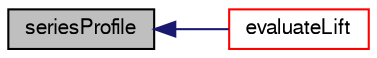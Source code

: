 digraph "seriesProfile"
{
  bgcolor="transparent";
  edge [fontname="FreeSans",fontsize="10",labelfontname="FreeSans",labelfontsize="10"];
  node [fontname="FreeSans",fontsize="10",shape=record];
  rankdir="LR";
  Node303 [label="seriesProfile",height=0.2,width=0.4,color="black", fillcolor="grey75", style="filled", fontcolor="black"];
  Node303 -> Node304 [dir="back",color="midnightblue",fontsize="10",style="solid",fontname="FreeSans"];
  Node304 [label="evaluateLift",height=0.2,width=0.4,color="red",URL="$a23498.html#ab2d94fbc8c954301f12b2535a6e1c856",tooltip="Lift. "];
}
